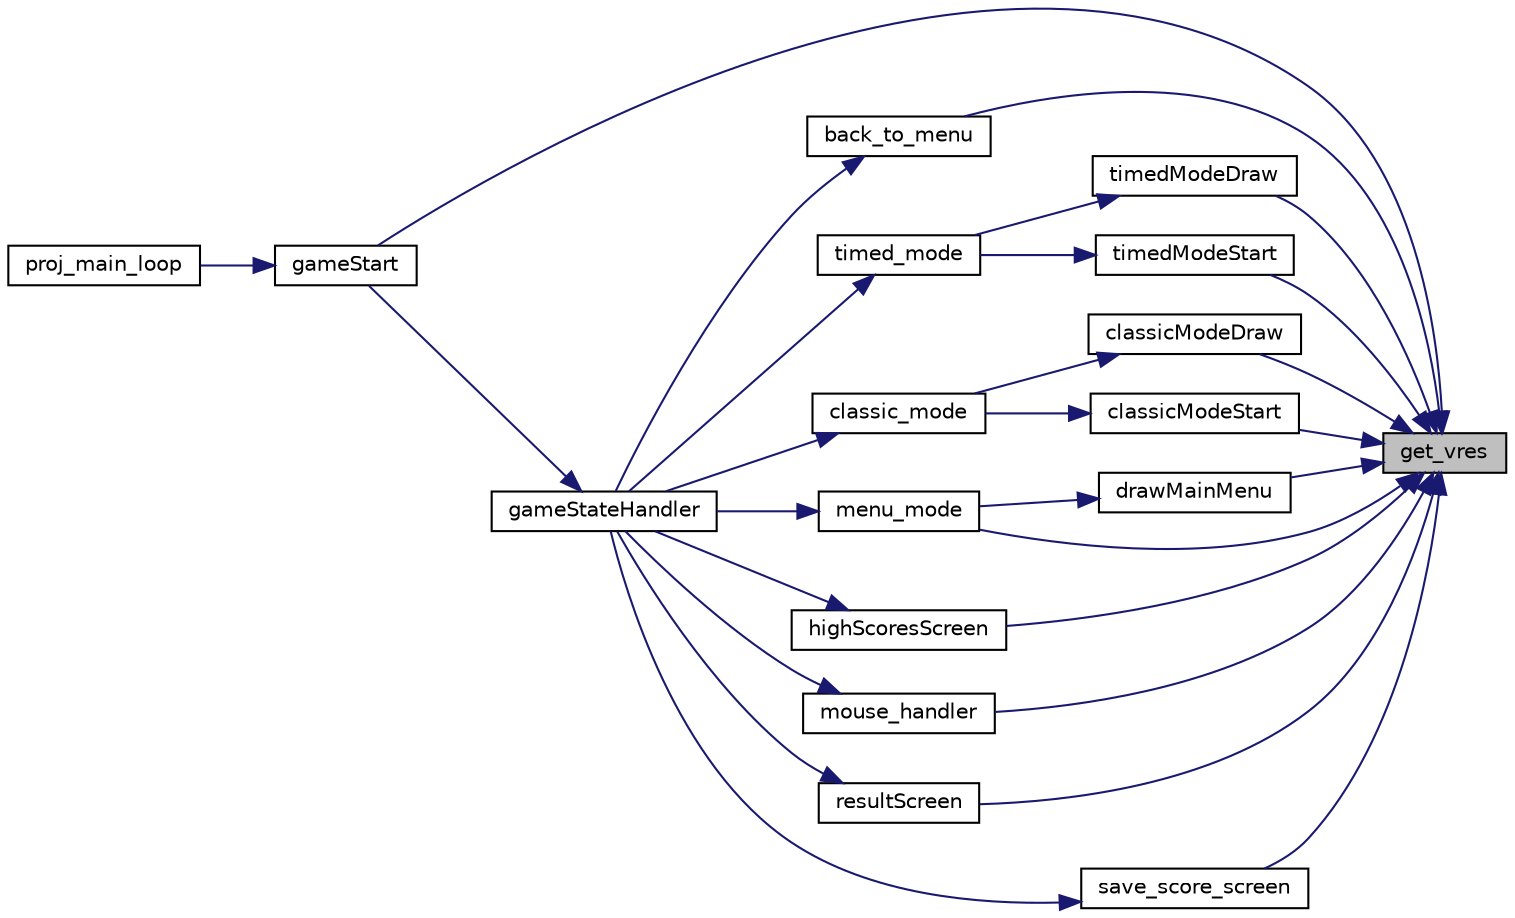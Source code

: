 digraph "get_vres"
{
 // LATEX_PDF_SIZE
  edge [fontname="Helvetica",fontsize="10",labelfontname="Helvetica",labelfontsize="10"];
  node [fontname="Helvetica",fontsize="10",shape=record];
  rankdir="RL";
  Node1 [label="get_vres",height=0.2,width=0.4,color="black", fillcolor="grey75", style="filled", fontcolor="black",tooltip="Get vertical resolution."];
  Node1 -> Node2 [dir="back",color="midnightblue",fontsize="10",style="solid",fontname="Helvetica"];
  Node2 [label="back_to_menu",height=0.2,width=0.4,color="black", fillcolor="white", style="filled",URL="$game_8h.html#ae7ed124302f000fe36828382c93950aa",tooltip="Go to main menu if button is pressed and save score if in Save Score mode."];
  Node2 -> Node3 [dir="back",color="midnightblue",fontsize="10",style="solid",fontname="Helvetica"];
  Node3 [label="gameStateHandler",height=0.2,width=0.4,color="black", fillcolor="white", style="filled",URL="$game_8h.html#a8df558a332b33b1b0be4f15a02438531",tooltip="Load letters,sentences and xpm's, set graphics mode and start game."];
  Node3 -> Node4 [dir="back",color="midnightblue",fontsize="10",style="solid",fontname="Helvetica"];
  Node4 [label="gameStart",height=0.2,width=0.4,color="black", fillcolor="white", style="filled",URL="$game_8h.html#aaaff4e132cd3b41673859b2b4ea1159f",tooltip="Load letters,sentences and xpm's, set graphics mode and start game."];
  Node4 -> Node5 [dir="back",color="midnightblue",fontsize="10",style="solid",fontname="Helvetica"];
  Node5 [label="proj_main_loop",height=0.2,width=0.4,color="black", fillcolor="white", style="filled",URL="$proj_8c.html#a2a16f651eccbd248e1ad3b3b924b143b",tooltip=" "];
  Node1 -> Node6 [dir="back",color="midnightblue",fontsize="10",style="solid",fontname="Helvetica"];
  Node6 [label="classicModeDraw",height=0.2,width=0.4,color="black", fillcolor="white", style="filled",URL="$game_8h.html#ab37d0fced05f5dfbf1dc8172029c73ae",tooltip="Draw game components for Classic Mode on screen."];
  Node6 -> Node7 [dir="back",color="midnightblue",fontsize="10",style="solid",fontname="Helvetica"];
  Node7 [label="classic_mode",height=0.2,width=0.4,color="black", fillcolor="white", style="filled",URL="$game_8h.html#a6d636c5d37c022c2b68db53b8a4a6b87",tooltip="Draw classic mode sentence,input and handle classic game mode state."];
  Node7 -> Node3 [dir="back",color="midnightblue",fontsize="10",style="solid",fontname="Helvetica"];
  Node1 -> Node8 [dir="back",color="midnightblue",fontsize="10",style="solid",fontname="Helvetica"];
  Node8 [label="classicModeStart",height=0.2,width=0.4,color="black", fillcolor="white", style="filled",URL="$game_8h.html#a1584348a343494bd3b81c20776dde34b",tooltip="Draw the initial game components for the Classic Mode on the screen."];
  Node8 -> Node7 [dir="back",color="midnightblue",fontsize="10",style="solid",fontname="Helvetica"];
  Node1 -> Node9 [dir="back",color="midnightblue",fontsize="10",style="solid",fontname="Helvetica"];
  Node9 [label="drawMainMenu",height=0.2,width=0.4,color="black", fillcolor="white", style="filled",URL="$game_8h.html#a06326bc3ce2fdfe90cb6eb3172159fd0",tooltip="Draw Menu's components on screen depending on the position/pressed buttons of the mouse."];
  Node9 -> Node10 [dir="back",color="midnightblue",fontsize="10",style="solid",fontname="Helvetica"];
  Node10 [label="menu_mode",height=0.2,width=0.4,color="black", fillcolor="white", style="filled",URL="$game_8h.html#a384fd7bc5dd16b6f904889a9b44d0ca6",tooltip="Draw menu components, buttons and mouse and go to game modes if buttons are pressed."];
  Node10 -> Node3 [dir="back",color="midnightblue",fontsize="10",style="solid",fontname="Helvetica"];
  Node1 -> Node4 [dir="back",color="midnightblue",fontsize="10",style="solid",fontname="Helvetica"];
  Node1 -> Node11 [dir="back",color="midnightblue",fontsize="10",style="solid",fontname="Helvetica"];
  Node11 [label="highScoresScreen",height=0.2,width=0.4,color="black", fillcolor="white", style="filled",URL="$game_8h.html#a7a6196f9ae7dc4d6ac8cc52a16719141",tooltip="Show a screen with the highest scores (top 5)"];
  Node11 -> Node3 [dir="back",color="midnightblue",fontsize="10",style="solid",fontname="Helvetica"];
  Node1 -> Node10 [dir="back",color="midnightblue",fontsize="10",style="solid",fontname="Helvetica"];
  Node1 -> Node12 [dir="back",color="midnightblue",fontsize="10",style="solid",fontname="Helvetica"];
  Node12 [label="mouse_handler",height=0.2,width=0.4,color="black", fillcolor="white", style="filled",URL="$game_8h.html#aca85c5fc48080fe3e5fc63cbfd15e3dd",tooltip="Handle mouse movements."];
  Node12 -> Node3 [dir="back",color="midnightblue",fontsize="10",style="solid",fontname="Helvetica"];
  Node1 -> Node13 [dir="back",color="midnightblue",fontsize="10",style="solid",fontname="Helvetica"];
  Node13 [label="resultScreen",height=0.2,width=0.4,color="black", fillcolor="white", style="filled",URL="$game_8h.html#a6b53c7bdd4b90b905dd483f3e7dab7b7",tooltip="Draws the results layout."];
  Node13 -> Node3 [dir="back",color="midnightblue",fontsize="10",style="solid",fontname="Helvetica"];
  Node1 -> Node14 [dir="back",color="midnightblue",fontsize="10",style="solid",fontname="Helvetica"];
  Node14 [label="save_score_screen",height=0.2,width=0.4,color="black", fillcolor="white", style="filled",URL="$game_8h.html#a26b9c84c114e6513e181679f76a97854",tooltip="Shows a screen with a \"buffer\" where the user should enter a username to save the score."];
  Node14 -> Node3 [dir="back",color="midnightblue",fontsize="10",style="solid",fontname="Helvetica"];
  Node1 -> Node15 [dir="back",color="midnightblue",fontsize="10",style="solid",fontname="Helvetica"];
  Node15 [label="timedModeDraw",height=0.2,width=0.4,color="black", fillcolor="white", style="filled",URL="$game_8h.html#aa7eb18acc842b698793554bd3d23d3eb",tooltip="Draw game components for Timed Mode on screen."];
  Node15 -> Node16 [dir="back",color="midnightblue",fontsize="10",style="solid",fontname="Helvetica"];
  Node16 [label="timed_mode",height=0.2,width=0.4,color="black", fillcolor="white", style="filled",URL="$game_8h.html#a98389bdfd88eb39ac7e97b7746a86887",tooltip="Draw timed mode sentence,input and handle timed game mode state."];
  Node16 -> Node3 [dir="back",color="midnightblue",fontsize="10",style="solid",fontname="Helvetica"];
  Node1 -> Node17 [dir="back",color="midnightblue",fontsize="10",style="solid",fontname="Helvetica"];
  Node17 [label="timedModeStart",height=0.2,width=0.4,color="black", fillcolor="white", style="filled",URL="$game_8h.html#a4923d4462686f737bb06f5b0b7a2e596",tooltip="Draw the initial game components for the Timed Mode on the screen."];
  Node17 -> Node16 [dir="back",color="midnightblue",fontsize="10",style="solid",fontname="Helvetica"];
}
